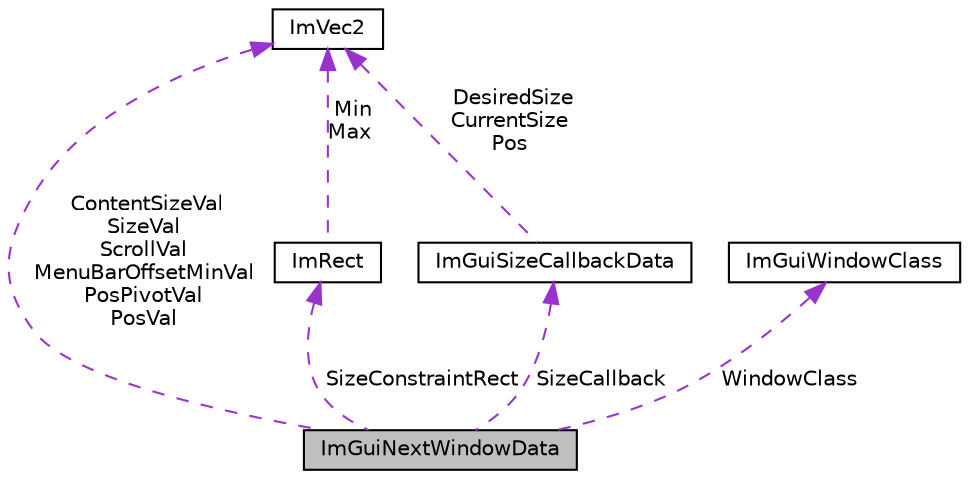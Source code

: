 digraph "ImGuiNextWindowData"
{
 // LATEX_PDF_SIZE
  edge [fontname="Helvetica",fontsize="10",labelfontname="Helvetica",labelfontsize="10"];
  node [fontname="Helvetica",fontsize="10",shape=record];
  Node1 [label="ImGuiNextWindowData",height=0.2,width=0.4,color="black", fillcolor="grey75", style="filled", fontcolor="black",tooltip=" "];
  Node2 -> Node1 [dir="back",color="darkorchid3",fontsize="10",style="dashed",label=" ContentSizeVal\nSizeVal\nScrollVal\nMenuBarOffsetMinVal\nPosPivotVal\nPosVal" ,fontname="Helvetica"];
  Node2 [label="ImVec2",height=0.2,width=0.4,color="black", fillcolor="white", style="filled",URL="$structImVec2.html",tooltip=" "];
  Node3 -> Node1 [dir="back",color="darkorchid3",fontsize="10",style="dashed",label=" SizeConstraintRect" ,fontname="Helvetica"];
  Node3 [label="ImRect",height=0.2,width=0.4,color="black", fillcolor="white", style="filled",URL="$structImRect.html",tooltip=" "];
  Node2 -> Node3 [dir="back",color="darkorchid3",fontsize="10",style="dashed",label=" Min\nMax" ,fontname="Helvetica"];
  Node4 -> Node1 [dir="back",color="darkorchid3",fontsize="10",style="dashed",label=" WindowClass" ,fontname="Helvetica"];
  Node4 [label="ImGuiWindowClass",height=0.2,width=0.4,color="black", fillcolor="white", style="filled",URL="$structImGuiWindowClass.html",tooltip=" "];
  Node5 -> Node1 [dir="back",color="darkorchid3",fontsize="10",style="dashed",label=" SizeCallback" ,fontname="Helvetica"];
  Node5 [label="ImGuiSizeCallbackData",height=0.2,width=0.4,color="black", fillcolor="white", style="filled",URL="$structImGuiSizeCallbackData.html",tooltip=" "];
  Node2 -> Node5 [dir="back",color="darkorchid3",fontsize="10",style="dashed",label=" DesiredSize\nCurrentSize\nPos" ,fontname="Helvetica"];
}
